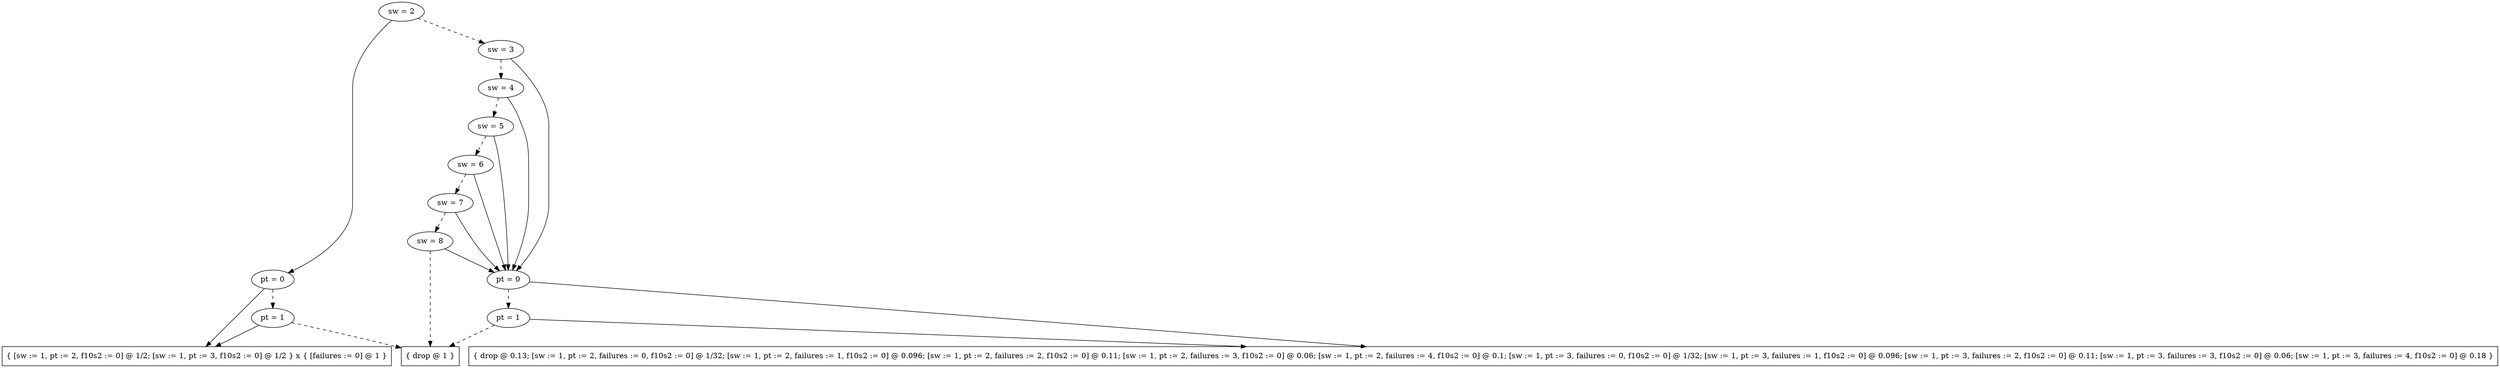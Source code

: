 digraph tdk {
5696 [label="sw = 2"];
5696 -> 5681;
5696 -> 5694 [style="dashed"];
5681 [label="pt = 0"];
5681 -> 5597;
5681 -> 5626 [style="dashed"];
5597 [shape=box label="{ [sw := 1, pt := 2, f10s2 := 0] @ 1/2; [sw := 1, pt := 3, f10s2 := 0] @ 1/2 } x { [failures := 0] @ 1 }"];
5626 [label="pt = 1"];
5626 -> 5597;
5626 -> 0 [style="dashed"];
0 [shape=box label="{ drop @ 1 }"];
5694 [label="sw = 3"];
5694 -> 5674;
5694 -> 5692 [style="dashed"];
5674 [label="pt = 0"];
5674 -> 5539;
5674 -> 5619 [style="dashed"];
5539 [shape=box label="{ drop @ 0.13; [sw := 1, pt := 2, failures := 0, f10s2 := 0] @ 1/32; [sw := 1, pt := 2, failures := 1, f10s2 := 0] @ 0.096; [sw := 1, pt := 2, failures := 2, f10s2 := 0] @ 0.11; [sw := 1, pt := 2, failures := 3, f10s2 := 0] @ 0.06; [sw := 1, pt := 2, failures := 4, f10s2 := 0] @ 0.1; [sw := 1, pt := 3, failures := 0, f10s2 := 0] @ 1/32; [sw := 1, pt := 3, failures := 1, f10s2 := 0] @ 0.096; [sw := 1, pt := 3, failures := 2, f10s2 := 0] @ 0.11; [sw := 1, pt := 3, failures := 3, f10s2 := 0] @ 0.06; [sw := 1, pt := 3, failures := 4, f10s2 := 0] @ 0.18 }"];
5619 [label="pt = 1"];
5619 -> 5539;
5619 -> 0 [style="dashed"];
5692 [label="sw = 4"];
5692 -> 5674;
5692 -> 5690 [style="dashed"];
5690 [label="sw = 5"];
5690 -> 5674;
5690 -> 5688 [style="dashed"];
5688 [label="sw = 6"];
5688 -> 5674;
5688 -> 5686 [style="dashed"];
5686 [label="sw = 7"];
5686 -> 5674;
5686 -> 5684 [style="dashed"];
5684 [label="sw = 8"];
5684 -> 5674;
5684 -> 0 [style="dashed"];
{rank=same; 5692 ;}
{rank=same; 5619 5626 ;}
{rank=same; 5690 ;}
{rank=same; 5694 ;}
{rank=same; 5696 ;}
{rank=same; 5686 ;}
{rank=same; 5684 ;}
{rank=same; 5688 ;}
{rank=same; 5681 5674 ;}
}
